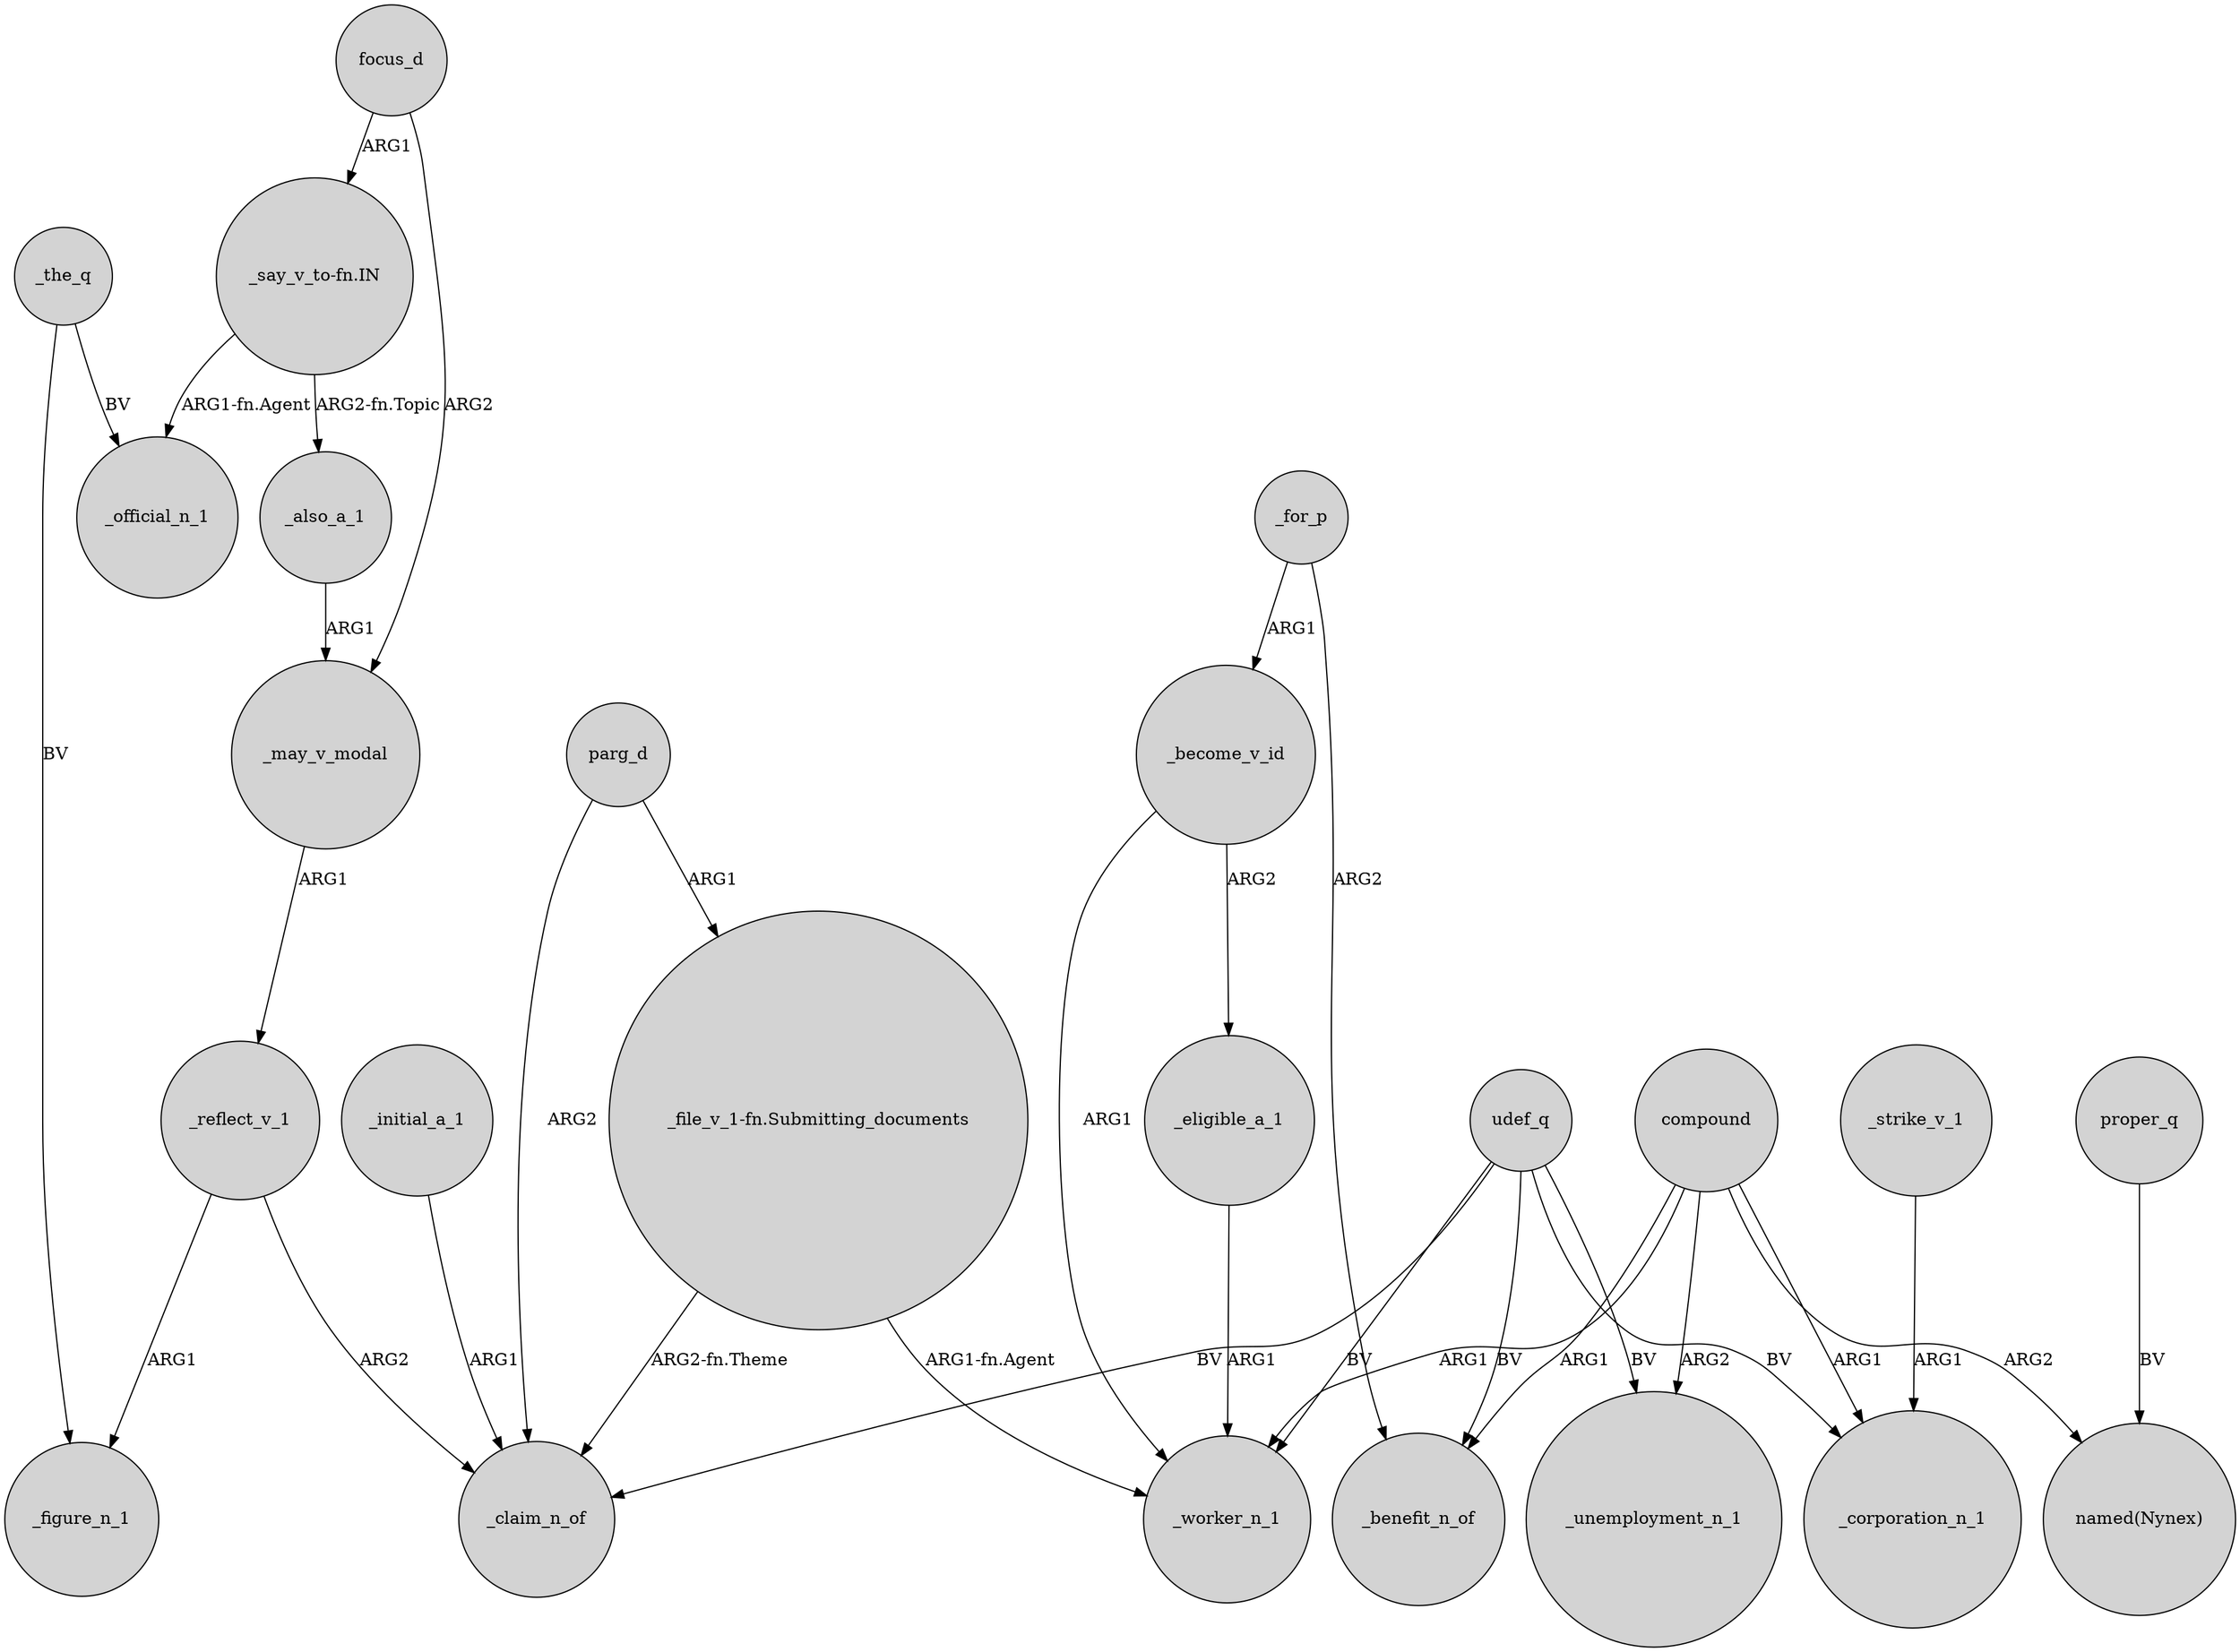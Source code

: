 digraph {
	node [shape=circle style=filled]
	_may_v_modal -> _reflect_v_1 [label=ARG1]
	"_say_v_to-fn.IN" -> _also_a_1 [label="ARG2-fn.Topic"]
	_the_q -> _official_n_1 [label=BV]
	_become_v_id -> _worker_n_1 [label=ARG1]
	"_say_v_to-fn.IN" -> _official_n_1 [label="ARG1-fn.Agent"]
	udef_q -> _worker_n_1 [label=BV]
	focus_d -> _may_v_modal [label=ARG2]
	parg_d -> "_file_v_1-fn.Submitting_documents" [label=ARG1]
	_the_q -> _figure_n_1 [label=BV]
	compound -> _unemployment_n_1 [label=ARG2]
	"_file_v_1-fn.Submitting_documents" -> _claim_n_of [label="ARG2-fn.Theme"]
	udef_q -> _unemployment_n_1 [label=BV]
	udef_q -> _corporation_n_1 [label=BV]
	compound -> _corporation_n_1 [label=ARG1]
	_become_v_id -> _eligible_a_1 [label=ARG2]
	_initial_a_1 -> _claim_n_of [label=ARG1]
	_also_a_1 -> _may_v_modal [label=ARG1]
	_strike_v_1 -> _corporation_n_1 [label=ARG1]
	compound -> _benefit_n_of [label=ARG1]
	_reflect_v_1 -> _figure_n_1 [label=ARG1]
	parg_d -> _claim_n_of [label=ARG2]
	compound -> "named(Nynex)" [label=ARG2]
	compound -> _worker_n_1 [label=ARG1]
	_eligible_a_1 -> _worker_n_1 [label=ARG1]
	udef_q -> _claim_n_of [label=BV]
	_reflect_v_1 -> _claim_n_of [label=ARG2]
	"_file_v_1-fn.Submitting_documents" -> _worker_n_1 [label="ARG1-fn.Agent"]
	_for_p -> _benefit_n_of [label=ARG2]
	udef_q -> _benefit_n_of [label=BV]
	_for_p -> _become_v_id [label=ARG1]
	proper_q -> "named(Nynex)" [label=BV]
	focus_d -> "_say_v_to-fn.IN" [label=ARG1]
}

